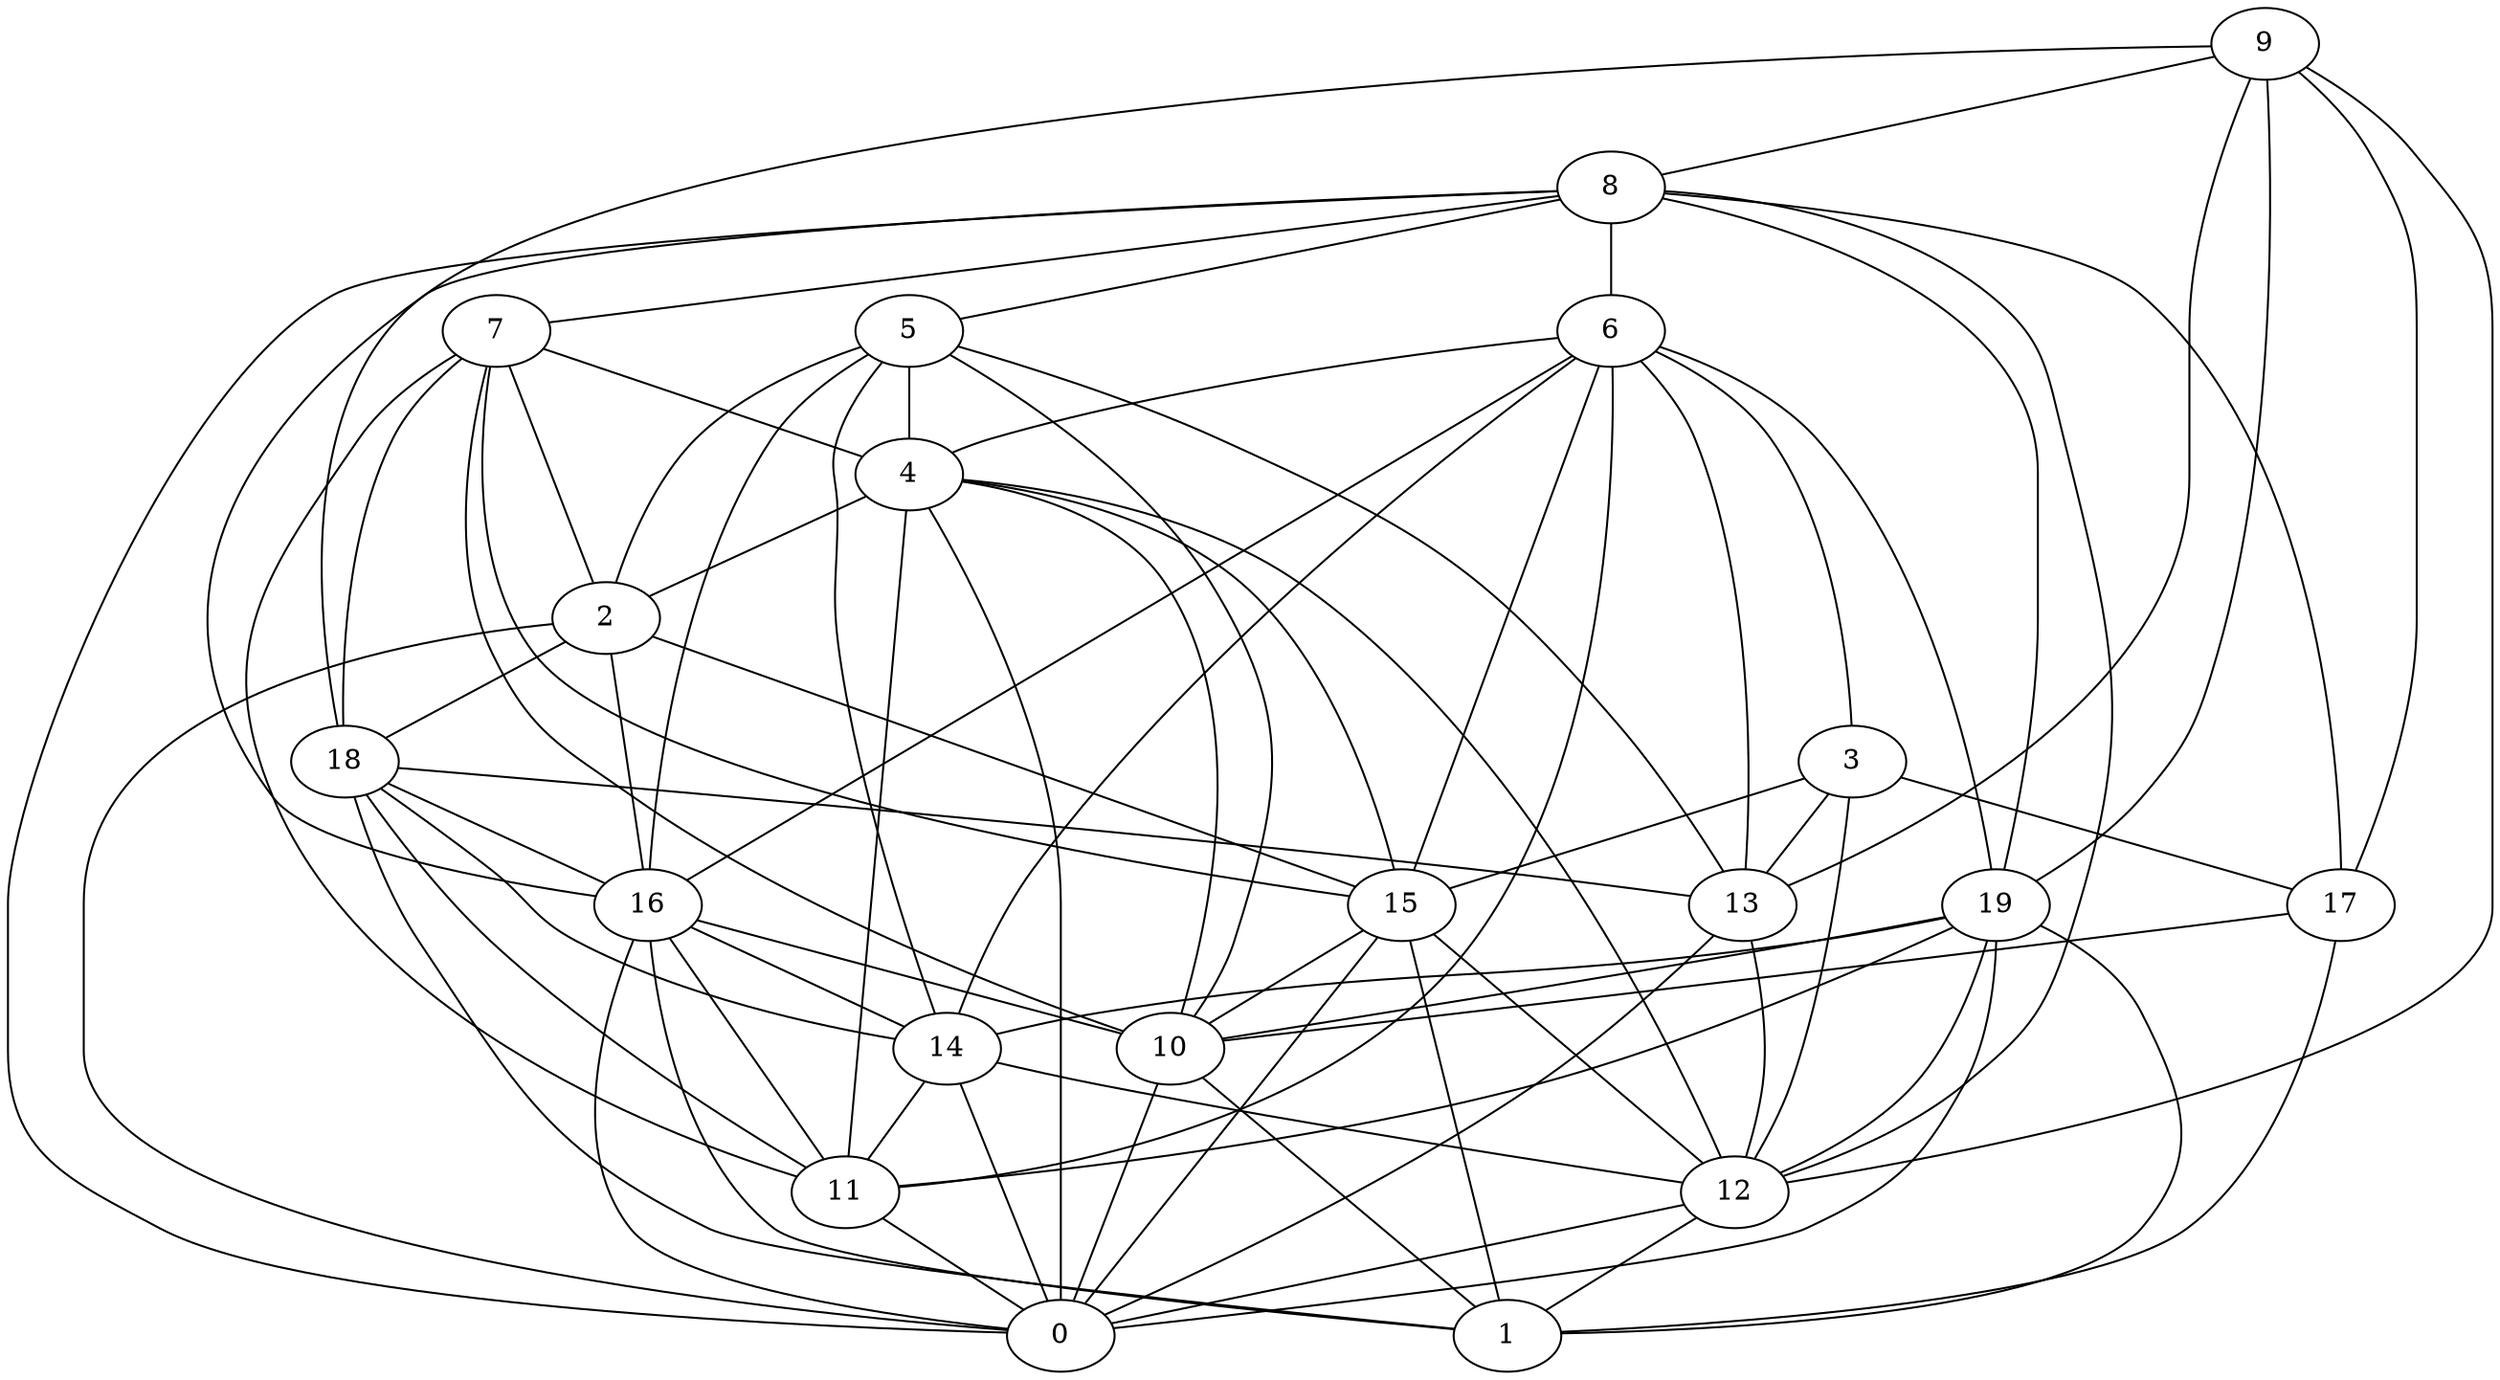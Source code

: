 digraph GG_graph {

subgraph G_graph {
edge [color = black]
"8" -> "17" [dir = none]
"8" -> "7" [dir = none]
"8" -> "19" [dir = none]
"4" -> "0" [dir = none]
"4" -> "11" [dir = none]
"10" -> "1" [dir = none]
"10" -> "0" [dir = none]
"2" -> "16" [dir = none]
"2" -> "15" [dir = none]
"5" -> "13" [dir = none]
"5" -> "14" [dir = none]
"5" -> "16" [dir = none]
"5" -> "10" [dir = none]
"5" -> "2" [dir = none]
"18" -> "16" [dir = none]
"9" -> "18" [dir = none]
"9" -> "19" [dir = none]
"9" -> "17" [dir = none]
"3" -> "17" [dir = none]
"16" -> "11" [dir = none]
"16" -> "0" [dir = none]
"7" -> "15" [dir = none]
"7" -> "11" [dir = none]
"7" -> "18" [dir = none]
"17" -> "1" [dir = none]
"15" -> "12" [dir = none]
"15" -> "10" [dir = none]
"15" -> "1" [dir = none]
"13" -> "12" [dir = none]
"12" -> "1" [dir = none]
"19" -> "12" [dir = none]
"19" -> "0" [dir = none]
"19" -> "10" [dir = none]
"19" -> "11" [dir = none]
"6" -> "3" [dir = none]
"6" -> "15" [dir = none]
"6" -> "4" [dir = none]
"6" -> "14" [dir = none]
"14" -> "12" [dir = none]
"3" -> "13" [dir = none]
"18" -> "14" [dir = none]
"3" -> "15" [dir = none]
"9" -> "8" [dir = none]
"16" -> "10" [dir = none]
"13" -> "0" [dir = none]
"19" -> "14" [dir = none]
"4" -> "15" [dir = none]
"7" -> "10" [dir = none]
"17" -> "10" [dir = none]
"8" -> "0" [dir = none]
"6" -> "16" [dir = none]
"6" -> "19" [dir = none]
"18" -> "13" [dir = none]
"4" -> "2" [dir = none]
"11" -> "0" [dir = none]
"8" -> "6" [dir = none]
"7" -> "2" [dir = none]
"18" -> "1" [dir = none]
"8" -> "5" [dir = none]
"16" -> "1" [dir = none]
"8" -> "16" [dir = none]
"15" -> "0" [dir = none]
"14" -> "11" [dir = none]
"3" -> "12" [dir = none]
"12" -> "0" [dir = none]
"9" -> "13" [dir = none]
"8" -> "12" [dir = none]
"4" -> "12" [dir = none]
"18" -> "11" [dir = none]
"5" -> "4" [dir = none]
"6" -> "11" [dir = none]
"19" -> "1" [dir = none]
"4" -> "10" [dir = none]
"6" -> "13" [dir = none]
"2" -> "0" [dir = none]
"9" -> "12" [dir = none]
"2" -> "18" [dir = none]
"7" -> "4" [dir = none]
"14" -> "0" [dir = none]
"16" -> "14" [dir = none]
}

}
